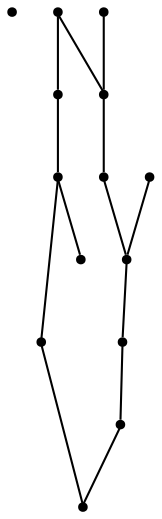 graph {
  node [shape=point,comment="{\"directed\":false,\"doi\":\"10.1007/978-3-642-18469-7_13\",\"figure\":\"4\"}"]

  v0 [pos="1138.3143717634778,853.1488426085159"]
  v1 [pos="1138.4738305466008,1011.6625288404122"]
  v2 [pos="1093.0468166269197,639.5479047738672"]
  v3 [pos="1003.5542174623401,1010.3445471933763"]
  v4 [pos="934.0864853703757,638.8146029125712"]
  v5 [pos="904.6871948786439,1010.6571479521459"]
  v6 [pos="864.0171717938374,936.5036187337445"]
  v7 [pos="863.0121869492059,699.6282953576359"]
  v8 [pos="840.5717833800933,639.5479047738673"]
  v9 [pos="791.1351859944776,1010.0686528601559"]
  v10 [pos="764.4319006549943,639.5479047738673"]
  v11 [pos="700.0516418619288,1010.3280141996253"]
  v12 [pos="652.2121616318175,637.8768006362625"]
  v13 [pos="651.5501786109791,782.574833714089"]

  v11 -- v9 [id="-2",pos="700.0516418619288,1010.3280141996253 791.1351859944776,1010.0686528601559 791.1351859944776,1010.0686528601559 791.1351859944776,1010.0686528601559"]
  v9 -- v5 [id="-3",pos="791.1351859944776,1010.0686528601559 904.6871948786439,1010.6571479521459 904.6871948786439,1010.6571479521459 904.6871948786439,1010.6571479521459"]
  v5 -- v3 [id="-4",pos="904.6871948786439,1010.6571479521459 1003.5542174623401,1010.3445471933763 1003.5542174623401,1010.3445471933763 1003.5542174623401,1010.3445471933763"]
  v3 -- v1 [id="-5",pos="1003.5542174623401,1010.3445471933763 1138.4738305466008,1011.6625288404122 1138.4738305466008,1011.6625288404122 1138.4738305466008,1011.6625288404122"]
  v1 -- v2 [id="-6",pos="1138.4738305466008,1011.6625288404122 1171.7836949805082,1012.9908436085424 1171.7836949805082,1012.9908436085424 1171.7836949805082,1012.9908436085424 1171.7836949805082,639.3062687113521 1171.7836949805082,639.3062687113521 1171.7836949805082,639.3062687113521 1093.0468166269197,639.5479047738672 1093.0468166269197,639.5479047738672 1093.0468166269197,639.5479047738672"]
  v12 -- v11 [id="-7",pos="652.2121616318175,637.8768006362625 577.3014350573925,639.3020718744768 577.3014350573925,639.3020718744768 577.3014350573925,639.3020718744768 577.3014350573925,1012.9950404454177 577.3014350573925,1012.9950404454177 577.3014350573925,1012.9950404454177 700.0516418619288,1010.3280141996253 700.0516418619288,1010.3280141996253 700.0516418619288,1010.3280141996253"]
  v10 -- v8 [id="-8",pos="764.4319006549943,639.5479047738673 840.5717833800933,639.5479047738673 840.5717833800933,639.5479047738673 840.5717833800933,639.5479047738673"]
  v12 -- v10 [id="-9",pos="652.2121616318175,637.8768006362625 764.4319006549943,639.5479047738673 764.4319006549943,639.5479047738673 764.4319006549943,639.5479047738673"]
  v8 -- v4 [id="-10",pos="840.5717833800933,639.5479047738673 934.0864853703757,638.8146029125712 934.0864853703757,638.8146029125712 934.0864853703757,638.8146029125712"]
  v4 -- v2 [id="-11",pos="934.0864853703757,638.8146029125712 1093.0468166269197,639.5479047738672 1093.0468166269197,639.5479047738672 1093.0468166269197,639.5479047738672"]
  v13 -- v11 [id="-13",pos="651.5501786109791,782.574833714089 650.8162609714972,962.8369896497713 650.8162609714972,962.8369896497713 650.8162609714972,962.8369896497713 699.5899049665845,962.8370532382088 699.5899049665845,962.8370532382088 699.5899049665845,962.8370532382088 700.0516418619288,1010.3280141996253 700.0516418619288,1010.3280141996253 700.0516418619288,1010.3280141996253"]
  v8 -- v7 [id="-26",pos="840.5717833800933,639.5479047738673 840.2601674480703,676.0413726458439 840.2601674480703,676.0413726458439 840.2601674480703,676.0413726458439 862.8787531630092,676.0372393974062 862.8787531630092,676.0372393974062 862.8787531630092,676.0372393974062 863.0121869492059,699.6282953576359 863.0121869492059,699.6282953576359 863.0121869492059,699.6282953576359"]
  v6 -- v5 [id="-27",pos="864.0171717938374,936.5036187337445 864.2924386317426,962.8371804150838 864.2924386317426,962.8371804150838 864.2924386317426,962.8371804150838 904.5840334452288,962.8371168266464 904.5840334452288,962.8371168266464 904.5840334452288,962.8371168266464 904.6871948786439,1010.6571479521459 904.6871948786439,1010.6571479521459 904.6871948786439,1010.6571479521459"]
}